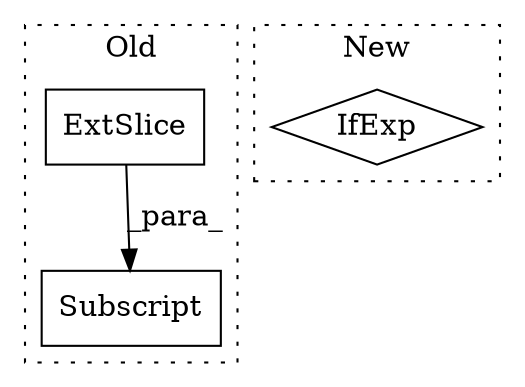 digraph G {
subgraph cluster0 {
1 [label="ExtSlice" a="85" s="14069" l="3" shape="box"];
3 [label="Subscript" a="63" s="14069,0" l="10,0" shape="box"];
label = "Old";
style="dotted";
}
subgraph cluster1 {
2 [label="IfExp" a="51" s="12172,12187" l="4,6" shape="diamond"];
label = "New";
style="dotted";
}
1 -> 3 [label="_para_"];
}